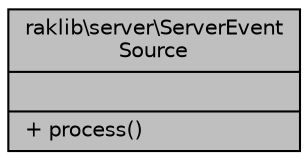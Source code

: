 digraph "raklib\server\ServerEventSource"
{
 // INTERACTIVE_SVG=YES
 // LATEX_PDF_SIZE
  edge [fontname="Helvetica",fontsize="10",labelfontname="Helvetica",labelfontsize="10"];
  node [fontname="Helvetica",fontsize="10",shape=record];
  Node1 [label="{raklib\\server\\ServerEvent\lSource\n||+ process()\l}",height=0.2,width=0.4,color="black", fillcolor="grey75", style="filled", fontcolor="black",tooltip=" "];
}
